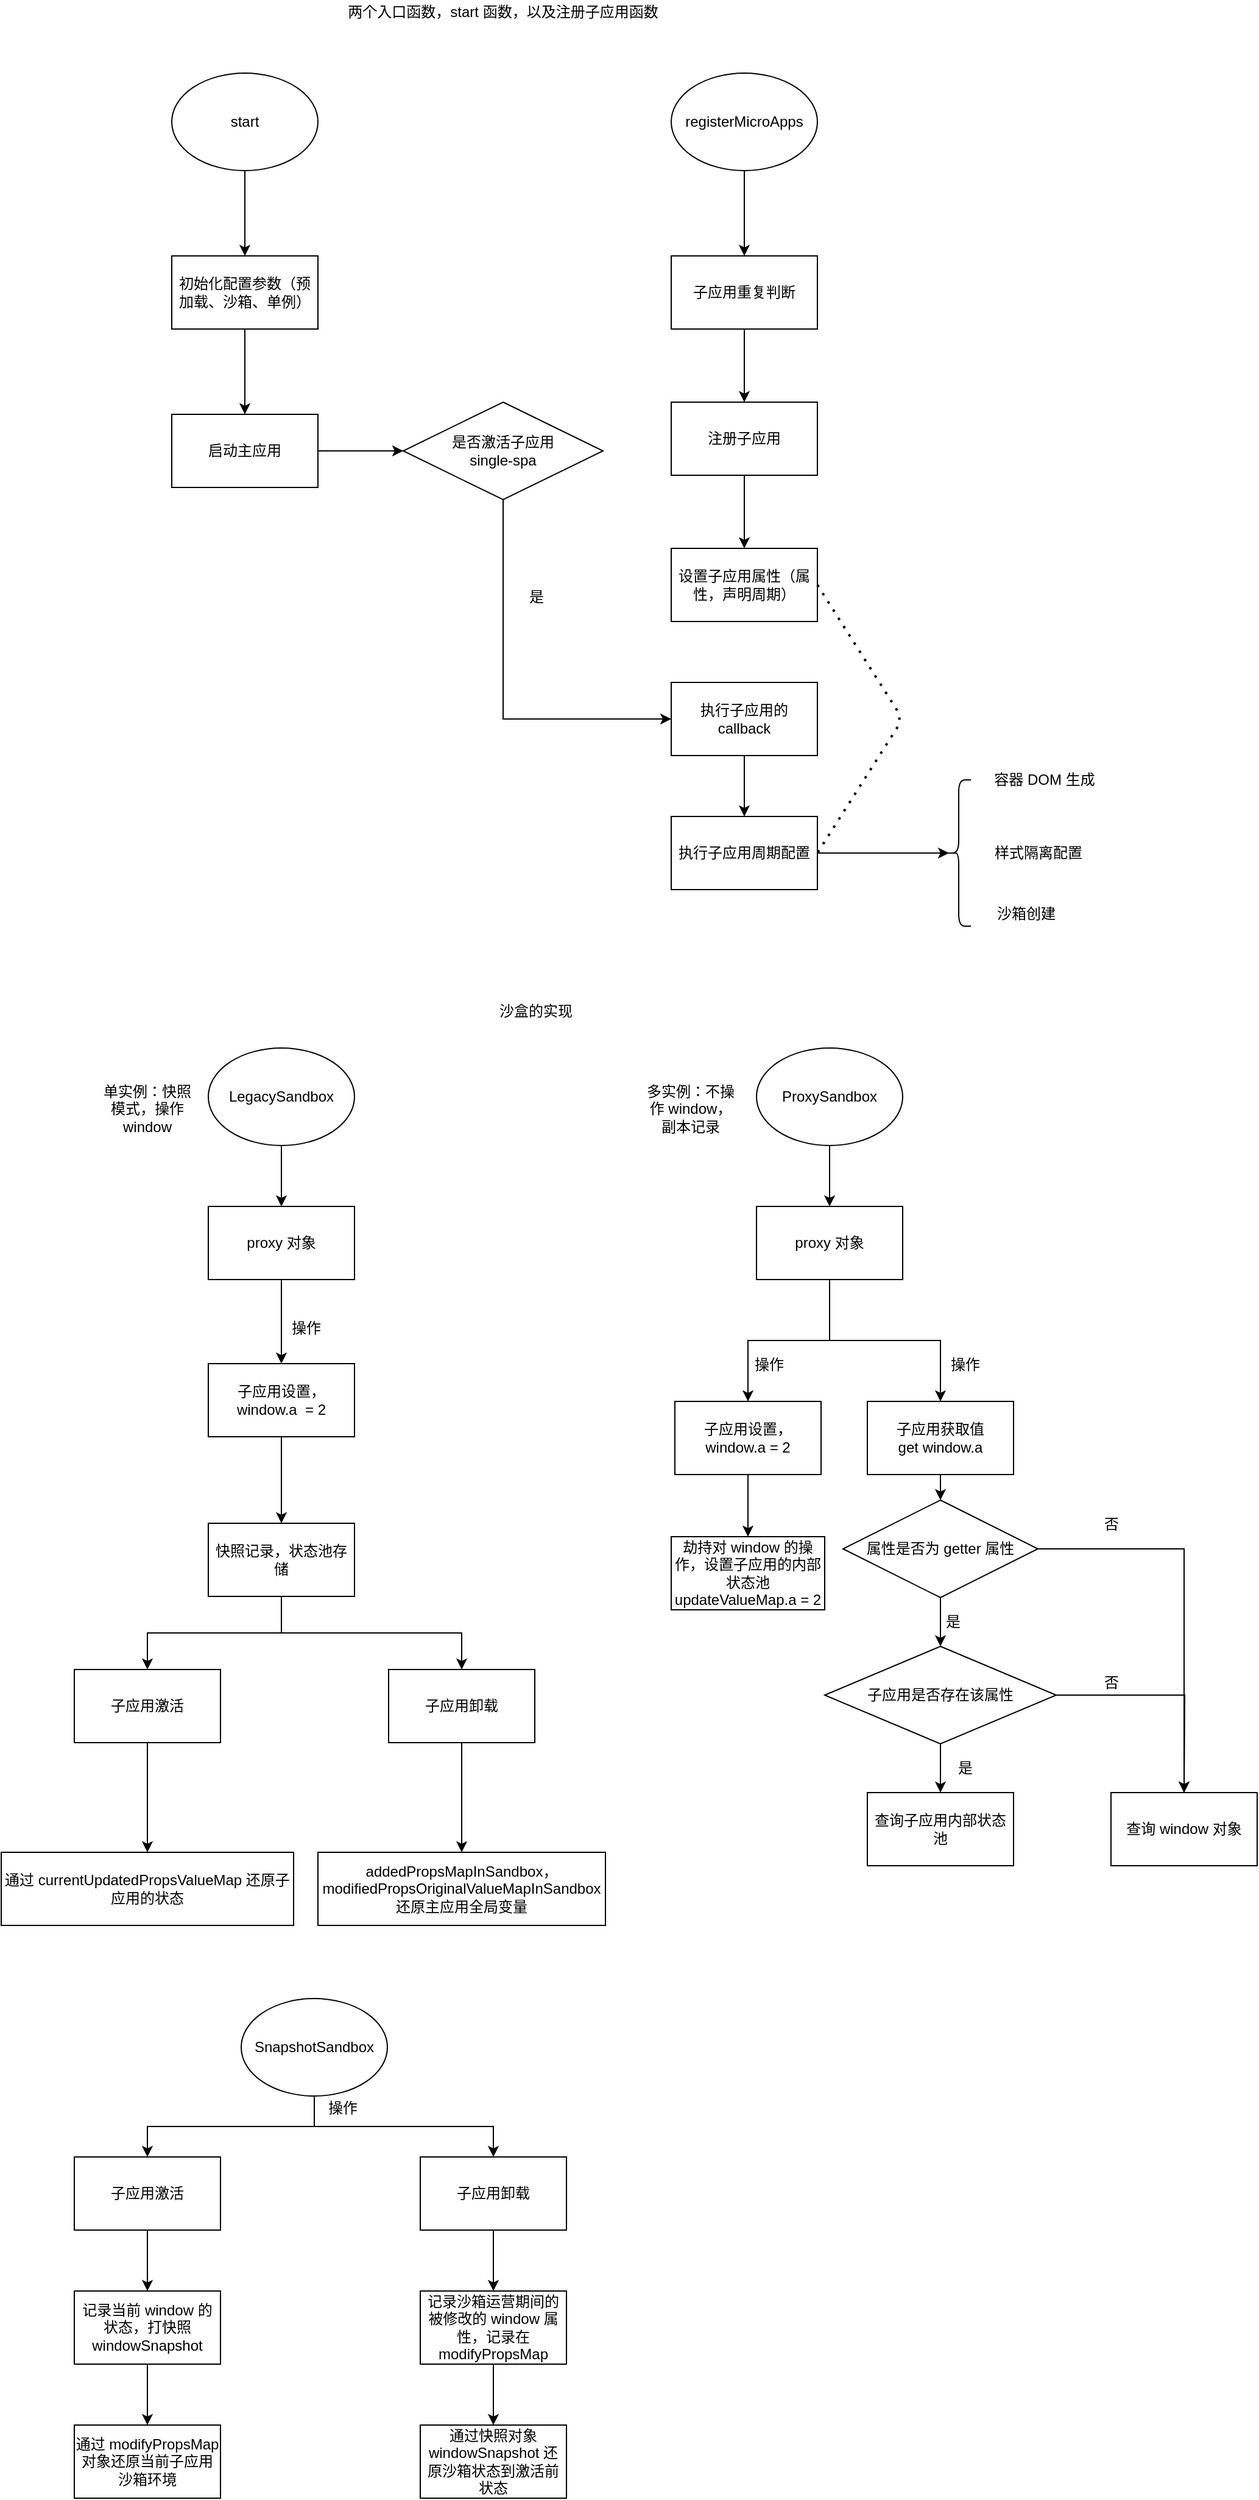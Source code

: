 <mxfile version="13.11.0" type="github">
  <diagram id="gCQoyacJChci58RxBrDn" name="Page-1">
    <mxGraphModel dx="2200" dy="867" grid="1" gridSize="10" guides="1" tooltips="1" connect="1" arrows="1" fold="1" page="1" pageScale="1" pageWidth="827" pageHeight="1169" math="0" shadow="0">
      <root>
        <mxCell id="0" />
        <mxCell id="1" parent="0" />
        <mxCell id="BjMoMa6c4h5XeE3X_5X_-3" style="edgeStyle=orthogonalEdgeStyle;rounded=0;orthogonalLoop=1;jettySize=auto;html=1;exitX=0.5;exitY=1;exitDx=0;exitDy=0;entryX=0.5;entryY=0;entryDx=0;entryDy=0;" edge="1" parent="1" source="BjMoMa6c4h5XeE3X_5X_-1" target="BjMoMa6c4h5XeE3X_5X_-2">
          <mxGeometry relative="1" as="geometry" />
        </mxCell>
        <mxCell id="BjMoMa6c4h5XeE3X_5X_-1" value="start" style="ellipse;whiteSpace=wrap;html=1;" vertex="1" parent="1">
          <mxGeometry x="100" y="110" width="120" height="80" as="geometry" />
        </mxCell>
        <mxCell id="BjMoMa6c4h5XeE3X_5X_-5" style="edgeStyle=orthogonalEdgeStyle;rounded=0;orthogonalLoop=1;jettySize=auto;html=1;exitX=0.5;exitY=1;exitDx=0;exitDy=0;" edge="1" parent="1" source="BjMoMa6c4h5XeE3X_5X_-2" target="BjMoMa6c4h5XeE3X_5X_-4">
          <mxGeometry relative="1" as="geometry" />
        </mxCell>
        <mxCell id="BjMoMa6c4h5XeE3X_5X_-2" value="初始化配置参数（预加载、沙箱、单例）" style="rounded=0;whiteSpace=wrap;html=1;" vertex="1" parent="1">
          <mxGeometry x="100" y="260" width="120" height="60" as="geometry" />
        </mxCell>
        <mxCell id="BjMoMa6c4h5XeE3X_5X_-7" style="edgeStyle=orthogonalEdgeStyle;rounded=0;orthogonalLoop=1;jettySize=auto;html=1;" edge="1" parent="1" source="BjMoMa6c4h5XeE3X_5X_-4" target="BjMoMa6c4h5XeE3X_5X_-6">
          <mxGeometry relative="1" as="geometry" />
        </mxCell>
        <mxCell id="BjMoMa6c4h5XeE3X_5X_-4" value="启动主应用" style="rounded=0;whiteSpace=wrap;html=1;" vertex="1" parent="1">
          <mxGeometry x="100" y="390" width="120" height="60" as="geometry" />
        </mxCell>
        <mxCell id="BjMoMa6c4h5XeE3X_5X_-19" style="edgeStyle=orthogonalEdgeStyle;rounded=0;orthogonalLoop=1;jettySize=auto;html=1;exitX=0.5;exitY=1;exitDx=0;exitDy=0;entryX=0;entryY=0.5;entryDx=0;entryDy=0;" edge="1" parent="1" source="BjMoMa6c4h5XeE3X_5X_-6" target="BjMoMa6c4h5XeE3X_5X_-15">
          <mxGeometry relative="1" as="geometry" />
        </mxCell>
        <mxCell id="BjMoMa6c4h5XeE3X_5X_-6" value="是否激活子应用&lt;br&gt;single-spa" style="rhombus;whiteSpace=wrap;html=1;" vertex="1" parent="1">
          <mxGeometry x="290" y="380" width="164" height="80" as="geometry" />
        </mxCell>
        <mxCell id="BjMoMa6c4h5XeE3X_5X_-10" style="edgeStyle=orthogonalEdgeStyle;rounded=0;orthogonalLoop=1;jettySize=auto;html=1;exitX=0.5;exitY=1;exitDx=0;exitDy=0;" edge="1" parent="1" source="BjMoMa6c4h5XeE3X_5X_-8" target="BjMoMa6c4h5XeE3X_5X_-9">
          <mxGeometry relative="1" as="geometry" />
        </mxCell>
        <mxCell id="BjMoMa6c4h5XeE3X_5X_-8" value="registerMicroApps" style="ellipse;whiteSpace=wrap;html=1;" vertex="1" parent="1">
          <mxGeometry x="510" y="110" width="120" height="80" as="geometry" />
        </mxCell>
        <mxCell id="BjMoMa6c4h5XeE3X_5X_-12" style="edgeStyle=orthogonalEdgeStyle;rounded=0;orthogonalLoop=1;jettySize=auto;html=1;exitX=0.5;exitY=1;exitDx=0;exitDy=0;" edge="1" parent="1" source="BjMoMa6c4h5XeE3X_5X_-9" target="BjMoMa6c4h5XeE3X_5X_-11">
          <mxGeometry relative="1" as="geometry" />
        </mxCell>
        <mxCell id="BjMoMa6c4h5XeE3X_5X_-9" value="子应用重复判断" style="rounded=0;whiteSpace=wrap;html=1;" vertex="1" parent="1">
          <mxGeometry x="510" y="260" width="120" height="60" as="geometry" />
        </mxCell>
        <mxCell id="BjMoMa6c4h5XeE3X_5X_-14" style="edgeStyle=orthogonalEdgeStyle;rounded=0;orthogonalLoop=1;jettySize=auto;html=1;exitX=0.5;exitY=1;exitDx=0;exitDy=0;entryX=0.5;entryY=0;entryDx=0;entryDy=0;" edge="1" parent="1" source="BjMoMa6c4h5XeE3X_5X_-11" target="BjMoMa6c4h5XeE3X_5X_-13">
          <mxGeometry relative="1" as="geometry" />
        </mxCell>
        <mxCell id="BjMoMa6c4h5XeE3X_5X_-11" value="注册子应用" style="rounded=0;whiteSpace=wrap;html=1;" vertex="1" parent="1">
          <mxGeometry x="510" y="380" width="120" height="60" as="geometry" />
        </mxCell>
        <mxCell id="BjMoMa6c4h5XeE3X_5X_-13" value="设置子应用属性（属性，声明周期）" style="rounded=0;whiteSpace=wrap;html=1;" vertex="1" parent="1">
          <mxGeometry x="510" y="500" width="120" height="60" as="geometry" />
        </mxCell>
        <mxCell id="BjMoMa6c4h5XeE3X_5X_-22" style="edgeStyle=orthogonalEdgeStyle;rounded=0;orthogonalLoop=1;jettySize=auto;html=1;exitX=0.5;exitY=1;exitDx=0;exitDy=0;" edge="1" parent="1" source="BjMoMa6c4h5XeE3X_5X_-15" target="BjMoMa6c4h5XeE3X_5X_-21">
          <mxGeometry relative="1" as="geometry" />
        </mxCell>
        <mxCell id="BjMoMa6c4h5XeE3X_5X_-15" value="执行子应用的 callback" style="rounded=0;whiteSpace=wrap;html=1;" vertex="1" parent="1">
          <mxGeometry x="510" y="610" width="120" height="60" as="geometry" />
        </mxCell>
        <mxCell id="BjMoMa6c4h5XeE3X_5X_-20" value="是" style="text;html=1;align=center;verticalAlign=middle;resizable=0;points=[];autosize=1;" vertex="1" parent="1">
          <mxGeometry x="384" y="530" width="30" height="20" as="geometry" />
        </mxCell>
        <mxCell id="BjMoMa6c4h5XeE3X_5X_-74" style="edgeStyle=orthogonalEdgeStyle;rounded=0;orthogonalLoop=1;jettySize=auto;html=1;exitX=1;exitY=0.5;exitDx=0;exitDy=0;entryX=0.1;entryY=0.5;entryDx=0;entryDy=0;entryPerimeter=0;" edge="1" parent="1" source="BjMoMa6c4h5XeE3X_5X_-21" target="BjMoMa6c4h5XeE3X_5X_-72">
          <mxGeometry relative="1" as="geometry" />
        </mxCell>
        <mxCell id="BjMoMa6c4h5XeE3X_5X_-21" value="执行子应用周期配置" style="rounded=0;whiteSpace=wrap;html=1;" vertex="1" parent="1">
          <mxGeometry x="510" y="720" width="120" height="60" as="geometry" />
        </mxCell>
        <mxCell id="BjMoMa6c4h5XeE3X_5X_-23" value="" style="endArrow=none;dashed=1;html=1;dashPattern=1 3;strokeWidth=2;exitX=1;exitY=0.5;exitDx=0;exitDy=0;entryX=1;entryY=0.5;entryDx=0;entryDy=0;" edge="1" parent="1" source="BjMoMa6c4h5XeE3X_5X_-13" target="BjMoMa6c4h5XeE3X_5X_-21">
          <mxGeometry width="50" height="50" relative="1" as="geometry">
            <mxPoint x="710" y="560" as="sourcePoint" />
            <mxPoint x="760" y="510" as="targetPoint" />
            <Array as="points">
              <mxPoint x="700" y="640" />
            </Array>
          </mxGeometry>
        </mxCell>
        <mxCell id="BjMoMa6c4h5XeE3X_5X_-24" value="两个入口函数，start 函数，以及注册子应用函数" style="text;html=1;strokeColor=none;fillColor=none;align=center;verticalAlign=middle;whiteSpace=wrap;rounded=0;" vertex="1" parent="1">
          <mxGeometry x="207" y="50" width="330" height="20" as="geometry" />
        </mxCell>
        <mxCell id="BjMoMa6c4h5XeE3X_5X_-25" value="沙盒的实现" style="text;html=1;strokeColor=none;fillColor=none;align=center;verticalAlign=middle;whiteSpace=wrap;rounded=0;" vertex="1" parent="1">
          <mxGeometry x="234" y="870" width="330" height="20" as="geometry" />
        </mxCell>
        <mxCell id="BjMoMa6c4h5XeE3X_5X_-31" style="edgeStyle=orthogonalEdgeStyle;rounded=0;orthogonalLoop=1;jettySize=auto;html=1;exitX=0.5;exitY=1;exitDx=0;exitDy=0;entryX=0.5;entryY=0;entryDx=0;entryDy=0;" edge="1" parent="1" source="BjMoMa6c4h5XeE3X_5X_-26" target="BjMoMa6c4h5XeE3X_5X_-28">
          <mxGeometry relative="1" as="geometry" />
        </mxCell>
        <mxCell id="BjMoMa6c4h5XeE3X_5X_-26" value="LegacySandbox" style="ellipse;whiteSpace=wrap;html=1;" vertex="1" parent="1">
          <mxGeometry x="130" y="910" width="120" height="80" as="geometry" />
        </mxCell>
        <mxCell id="BjMoMa6c4h5XeE3X_5X_-27" value="单实例：快照模式，操作 window" style="text;html=1;strokeColor=none;fillColor=none;align=center;verticalAlign=middle;whiteSpace=wrap;rounded=0;" vertex="1" parent="1">
          <mxGeometry x="40" y="950" width="80" height="20" as="geometry" />
        </mxCell>
        <mxCell id="BjMoMa6c4h5XeE3X_5X_-32" style="edgeStyle=orthogonalEdgeStyle;rounded=0;orthogonalLoop=1;jettySize=auto;html=1;exitX=0.5;exitY=1;exitDx=0;exitDy=0;entryX=0.5;entryY=0;entryDx=0;entryDy=0;" edge="1" parent="1" source="BjMoMa6c4h5XeE3X_5X_-28" target="BjMoMa6c4h5XeE3X_5X_-29">
          <mxGeometry relative="1" as="geometry" />
        </mxCell>
        <mxCell id="BjMoMa6c4h5XeE3X_5X_-28" value="proxy 对象" style="rounded=0;whiteSpace=wrap;html=1;" vertex="1" parent="1">
          <mxGeometry x="130" y="1040" width="120" height="60" as="geometry" />
        </mxCell>
        <mxCell id="BjMoMa6c4h5XeE3X_5X_-33" style="edgeStyle=orthogonalEdgeStyle;rounded=0;orthogonalLoop=1;jettySize=auto;html=1;exitX=0.5;exitY=1;exitDx=0;exitDy=0;" edge="1" parent="1" source="BjMoMa6c4h5XeE3X_5X_-29" target="BjMoMa6c4h5XeE3X_5X_-30">
          <mxGeometry relative="1" as="geometry" />
        </mxCell>
        <mxCell id="BjMoMa6c4h5XeE3X_5X_-29" value="子应用设置，window.a&amp;nbsp; = 2" style="rounded=0;whiteSpace=wrap;html=1;" vertex="1" parent="1">
          <mxGeometry x="130" y="1169" width="120" height="60" as="geometry" />
        </mxCell>
        <mxCell id="BjMoMa6c4h5XeE3X_5X_-36" style="edgeStyle=orthogonalEdgeStyle;rounded=0;orthogonalLoop=1;jettySize=auto;html=1;exitX=0.5;exitY=1;exitDx=0;exitDy=0;entryX=0.5;entryY=0;entryDx=0;entryDy=0;" edge="1" parent="1" source="BjMoMa6c4h5XeE3X_5X_-30" target="BjMoMa6c4h5XeE3X_5X_-34">
          <mxGeometry relative="1" as="geometry" />
        </mxCell>
        <mxCell id="BjMoMa6c4h5XeE3X_5X_-37" style="edgeStyle=orthogonalEdgeStyle;rounded=0;orthogonalLoop=1;jettySize=auto;html=1;exitX=0.5;exitY=1;exitDx=0;exitDy=0;" edge="1" parent="1" source="BjMoMa6c4h5XeE3X_5X_-30" target="BjMoMa6c4h5XeE3X_5X_-35">
          <mxGeometry relative="1" as="geometry" />
        </mxCell>
        <mxCell id="BjMoMa6c4h5XeE3X_5X_-30" value="快照记录，状态池存储" style="rounded=0;whiteSpace=wrap;html=1;" vertex="1" parent="1">
          <mxGeometry x="130" y="1300" width="120" height="60" as="geometry" />
        </mxCell>
        <mxCell id="BjMoMa6c4h5XeE3X_5X_-40" style="edgeStyle=orthogonalEdgeStyle;rounded=0;orthogonalLoop=1;jettySize=auto;html=1;exitX=0.5;exitY=1;exitDx=0;exitDy=0;" edge="1" parent="1" source="BjMoMa6c4h5XeE3X_5X_-34" target="BjMoMa6c4h5XeE3X_5X_-38">
          <mxGeometry relative="1" as="geometry" />
        </mxCell>
        <mxCell id="BjMoMa6c4h5XeE3X_5X_-34" value="子应用激活" style="rounded=0;whiteSpace=wrap;html=1;" vertex="1" parent="1">
          <mxGeometry x="20" y="1420" width="120" height="60" as="geometry" />
        </mxCell>
        <mxCell id="BjMoMa6c4h5XeE3X_5X_-41" style="edgeStyle=orthogonalEdgeStyle;rounded=0;orthogonalLoop=1;jettySize=auto;html=1;exitX=0.5;exitY=1;exitDx=0;exitDy=0;" edge="1" parent="1" source="BjMoMa6c4h5XeE3X_5X_-35" target="BjMoMa6c4h5XeE3X_5X_-39">
          <mxGeometry relative="1" as="geometry" />
        </mxCell>
        <mxCell id="BjMoMa6c4h5XeE3X_5X_-35" value="子应用卸载" style="rounded=0;whiteSpace=wrap;html=1;" vertex="1" parent="1">
          <mxGeometry x="278" y="1420" width="120" height="60" as="geometry" />
        </mxCell>
        <mxCell id="BjMoMa6c4h5XeE3X_5X_-38" value="通过&amp;nbsp;currentUpdatedPropsValueMap 还原子应用的状态" style="rounded=0;whiteSpace=wrap;html=1;" vertex="1" parent="1">
          <mxGeometry x="-40" y="1570" width="240" height="60" as="geometry" />
        </mxCell>
        <mxCell id="BjMoMa6c4h5XeE3X_5X_-39" value="addedPropsMapInSandbox，modifiedPropsOriginalValueMapInSandbox 还原主应用全局变量" style="rounded=0;whiteSpace=wrap;html=1;" vertex="1" parent="1">
          <mxGeometry x="220" y="1570" width="236" height="60" as="geometry" />
        </mxCell>
        <mxCell id="BjMoMa6c4h5XeE3X_5X_-46" style="edgeStyle=orthogonalEdgeStyle;rounded=0;orthogonalLoop=1;jettySize=auto;html=1;exitX=0.5;exitY=1;exitDx=0;exitDy=0;" edge="1" parent="1" source="BjMoMa6c4h5XeE3X_5X_-42" target="BjMoMa6c4h5XeE3X_5X_-45">
          <mxGeometry relative="1" as="geometry" />
        </mxCell>
        <mxCell id="BjMoMa6c4h5XeE3X_5X_-42" value="ProxySandbox" style="ellipse;whiteSpace=wrap;html=1;" vertex="1" parent="1">
          <mxGeometry x="580" y="910" width="120" height="80" as="geometry" />
        </mxCell>
        <mxCell id="BjMoMa6c4h5XeE3X_5X_-43" value="多实例：不操作 window，副本记录" style="text;html=1;strokeColor=none;fillColor=none;align=center;verticalAlign=middle;whiteSpace=wrap;rounded=0;" vertex="1" parent="1">
          <mxGeometry x="488" y="950" width="76" height="20" as="geometry" />
        </mxCell>
        <mxCell id="BjMoMa6c4h5XeE3X_5X_-44" value="操作" style="text;html=1;align=center;verticalAlign=middle;resizable=0;points=[];autosize=1;" vertex="1" parent="1">
          <mxGeometry x="190" y="1130" width="40" height="20" as="geometry" />
        </mxCell>
        <mxCell id="BjMoMa6c4h5XeE3X_5X_-64" style="edgeStyle=orthogonalEdgeStyle;rounded=0;orthogonalLoop=1;jettySize=auto;html=1;exitX=0.5;exitY=1;exitDx=0;exitDy=0;entryX=0.5;entryY=0;entryDx=0;entryDy=0;" edge="1" parent="1" source="BjMoMa6c4h5XeE3X_5X_-45" target="BjMoMa6c4h5XeE3X_5X_-49">
          <mxGeometry relative="1" as="geometry" />
        </mxCell>
        <mxCell id="BjMoMa6c4h5XeE3X_5X_-65" style="edgeStyle=orthogonalEdgeStyle;rounded=0;orthogonalLoop=1;jettySize=auto;html=1;exitX=0.5;exitY=1;exitDx=0;exitDy=0;entryX=0.5;entryY=0;entryDx=0;entryDy=0;" edge="1" parent="1" source="BjMoMa6c4h5XeE3X_5X_-45" target="BjMoMa6c4h5XeE3X_5X_-47">
          <mxGeometry relative="1" as="geometry" />
        </mxCell>
        <mxCell id="BjMoMa6c4h5XeE3X_5X_-45" value="proxy 对象" style="rounded=0;whiteSpace=wrap;html=1;" vertex="1" parent="1">
          <mxGeometry x="580" y="1040" width="120" height="60" as="geometry" />
        </mxCell>
        <mxCell id="BjMoMa6c4h5XeE3X_5X_-66" style="edgeStyle=orthogonalEdgeStyle;rounded=0;orthogonalLoop=1;jettySize=auto;html=1;exitX=0.5;exitY=1;exitDx=0;exitDy=0;" edge="1" parent="1" source="BjMoMa6c4h5XeE3X_5X_-47" target="BjMoMa6c4h5XeE3X_5X_-48">
          <mxGeometry relative="1" as="geometry" />
        </mxCell>
        <mxCell id="BjMoMa6c4h5XeE3X_5X_-47" value="子应用设置，window.a = 2" style="rounded=0;whiteSpace=wrap;html=1;" vertex="1" parent="1">
          <mxGeometry x="513" y="1200" width="120" height="60" as="geometry" />
        </mxCell>
        <mxCell id="BjMoMa6c4h5XeE3X_5X_-48" value="劫持对 window 的操作，设置子应用的内部状态池 updateValueMap.a = 2" style="rounded=0;whiteSpace=wrap;html=1;" vertex="1" parent="1">
          <mxGeometry x="510" y="1311" width="126" height="60" as="geometry" />
        </mxCell>
        <mxCell id="BjMoMa6c4h5XeE3X_5X_-54" style="edgeStyle=orthogonalEdgeStyle;rounded=0;orthogonalLoop=1;jettySize=auto;html=1;exitX=0.5;exitY=1;exitDx=0;exitDy=0;" edge="1" parent="1" source="BjMoMa6c4h5XeE3X_5X_-49" target="BjMoMa6c4h5XeE3X_5X_-51">
          <mxGeometry relative="1" as="geometry" />
        </mxCell>
        <mxCell id="BjMoMa6c4h5XeE3X_5X_-49" value="子应用获取值&lt;br&gt;get window.a" style="rounded=0;whiteSpace=wrap;html=1;" vertex="1" parent="1">
          <mxGeometry x="671" y="1200" width="120" height="60" as="geometry" />
        </mxCell>
        <mxCell id="BjMoMa6c4h5XeE3X_5X_-50" value="查询子应用内部状态池" style="rounded=0;whiteSpace=wrap;html=1;" vertex="1" parent="1">
          <mxGeometry x="671" y="1521" width="120" height="60" as="geometry" />
        </mxCell>
        <mxCell id="BjMoMa6c4h5XeE3X_5X_-55" style="edgeStyle=orthogonalEdgeStyle;rounded=0;orthogonalLoop=1;jettySize=auto;html=1;exitX=1;exitY=0.5;exitDx=0;exitDy=0;entryX=0.5;entryY=0;entryDx=0;entryDy=0;" edge="1" parent="1" source="BjMoMa6c4h5XeE3X_5X_-51" target="BjMoMa6c4h5XeE3X_5X_-52">
          <mxGeometry relative="1" as="geometry" />
        </mxCell>
        <mxCell id="BjMoMa6c4h5XeE3X_5X_-57" style="edgeStyle=orthogonalEdgeStyle;rounded=0;orthogonalLoop=1;jettySize=auto;html=1;exitX=0.5;exitY=1;exitDx=0;exitDy=0;" edge="1" parent="1" source="BjMoMa6c4h5XeE3X_5X_-51" target="BjMoMa6c4h5XeE3X_5X_-53">
          <mxGeometry relative="1" as="geometry" />
        </mxCell>
        <mxCell id="BjMoMa6c4h5XeE3X_5X_-51" value="属性是否为 getter 属性" style="rhombus;whiteSpace=wrap;html=1;" vertex="1" parent="1">
          <mxGeometry x="651" y="1281" width="160" height="80" as="geometry" />
        </mxCell>
        <mxCell id="BjMoMa6c4h5XeE3X_5X_-52" value="查询 window 对象" style="rounded=0;whiteSpace=wrap;html=1;" vertex="1" parent="1">
          <mxGeometry x="871" y="1521" width="120" height="60" as="geometry" />
        </mxCell>
        <mxCell id="BjMoMa6c4h5XeE3X_5X_-59" style="edgeStyle=orthogonalEdgeStyle;rounded=0;orthogonalLoop=1;jettySize=auto;html=1;exitX=0.5;exitY=1;exitDx=0;exitDy=0;entryX=0.5;entryY=0;entryDx=0;entryDy=0;" edge="1" parent="1" source="BjMoMa6c4h5XeE3X_5X_-53" target="BjMoMa6c4h5XeE3X_5X_-50">
          <mxGeometry relative="1" as="geometry" />
        </mxCell>
        <mxCell id="BjMoMa6c4h5XeE3X_5X_-61" style="edgeStyle=orthogonalEdgeStyle;rounded=0;orthogonalLoop=1;jettySize=auto;html=1;exitX=1;exitY=0.5;exitDx=0;exitDy=0;" edge="1" parent="1" source="BjMoMa6c4h5XeE3X_5X_-53">
          <mxGeometry relative="1" as="geometry">
            <mxPoint x="931" y="1521" as="targetPoint" />
          </mxGeometry>
        </mxCell>
        <mxCell id="BjMoMa6c4h5XeE3X_5X_-53" value="子应用是否存在该属性" style="rhombus;whiteSpace=wrap;html=1;" vertex="1" parent="1">
          <mxGeometry x="636" y="1401" width="190" height="80" as="geometry" />
        </mxCell>
        <mxCell id="BjMoMa6c4h5XeE3X_5X_-56" value="否" style="text;html=1;align=center;verticalAlign=middle;resizable=0;points=[];autosize=1;" vertex="1" parent="1">
          <mxGeometry x="856" y="1291" width="30" height="20" as="geometry" />
        </mxCell>
        <mxCell id="BjMoMa6c4h5XeE3X_5X_-58" value="是" style="text;html=1;align=center;verticalAlign=middle;resizable=0;points=[];autosize=1;" vertex="1" parent="1">
          <mxGeometry x="726" y="1371" width="30" height="20" as="geometry" />
        </mxCell>
        <mxCell id="BjMoMa6c4h5XeE3X_5X_-60" value="是" style="text;html=1;align=center;verticalAlign=middle;resizable=0;points=[];autosize=1;" vertex="1" parent="1">
          <mxGeometry x="736" y="1491" width="30" height="20" as="geometry" />
        </mxCell>
        <mxCell id="BjMoMa6c4h5XeE3X_5X_-62" value="否" style="text;html=1;align=center;verticalAlign=middle;resizable=0;points=[];autosize=1;" vertex="1" parent="1">
          <mxGeometry x="856" y="1421" width="30" height="20" as="geometry" />
        </mxCell>
        <mxCell id="BjMoMa6c4h5XeE3X_5X_-67" value="操作" style="text;html=1;align=center;verticalAlign=middle;resizable=0;points=[];autosize=1;" vertex="1" parent="1">
          <mxGeometry x="570" y="1160" width="40" height="20" as="geometry" />
        </mxCell>
        <mxCell id="BjMoMa6c4h5XeE3X_5X_-68" value="操作" style="text;html=1;align=center;verticalAlign=middle;resizable=0;points=[];autosize=1;" vertex="1" parent="1">
          <mxGeometry x="731" y="1160" width="40" height="20" as="geometry" />
        </mxCell>
        <mxCell id="BjMoMa6c4h5XeE3X_5X_-72" value="" style="shape=curlyBracket;whiteSpace=wrap;html=1;rounded=1;" vertex="1" parent="1">
          <mxGeometry x="736" y="690" width="20" height="120" as="geometry" />
        </mxCell>
        <mxCell id="BjMoMa6c4h5XeE3X_5X_-80" value="容器 DOM 生成" style="text;html=1;align=center;verticalAlign=middle;resizable=0;points=[];autosize=1;" vertex="1" parent="1">
          <mxGeometry x="766" y="680" width="100" height="20" as="geometry" />
        </mxCell>
        <mxCell id="BjMoMa6c4h5XeE3X_5X_-81" value="样式隔离配置" style="text;html=1;align=center;verticalAlign=middle;resizable=0;points=[];autosize=1;" vertex="1" parent="1">
          <mxGeometry x="766" y="740" width="90" height="20" as="geometry" />
        </mxCell>
        <mxCell id="BjMoMa6c4h5XeE3X_5X_-82" value="沙箱创建" style="text;html=1;align=center;verticalAlign=middle;resizable=0;points=[];autosize=1;" vertex="1" parent="1">
          <mxGeometry x="771" y="790" width="60" height="20" as="geometry" />
        </mxCell>
        <mxCell id="BjMoMa6c4h5XeE3X_5X_-90" style="edgeStyle=orthogonalEdgeStyle;rounded=0;orthogonalLoop=1;jettySize=auto;html=1;exitX=0.5;exitY=1;exitDx=0;exitDy=0;" edge="1" parent="1" source="BjMoMa6c4h5XeE3X_5X_-84" target="BjMoMa6c4h5XeE3X_5X_-85">
          <mxGeometry relative="1" as="geometry" />
        </mxCell>
        <mxCell id="BjMoMa6c4h5XeE3X_5X_-96" style="edgeStyle=orthogonalEdgeStyle;rounded=0;orthogonalLoop=1;jettySize=auto;html=1;exitX=0.5;exitY=1;exitDx=0;exitDy=0;entryX=0.5;entryY=0;entryDx=0;entryDy=0;" edge="1" parent="1" source="BjMoMa6c4h5XeE3X_5X_-84" target="BjMoMa6c4h5XeE3X_5X_-91">
          <mxGeometry relative="1" as="geometry" />
        </mxCell>
        <mxCell id="BjMoMa6c4h5XeE3X_5X_-84" value="SnapshotSandbox" style="ellipse;whiteSpace=wrap;html=1;" vertex="1" parent="1">
          <mxGeometry x="157" y="1690" width="120" height="80" as="geometry" />
        </mxCell>
        <mxCell id="BjMoMa6c4h5XeE3X_5X_-88" style="edgeStyle=orthogonalEdgeStyle;rounded=0;orthogonalLoop=1;jettySize=auto;html=1;exitX=0.5;exitY=1;exitDx=0;exitDy=0;entryX=0.5;entryY=0;entryDx=0;entryDy=0;" edge="1" parent="1" source="BjMoMa6c4h5XeE3X_5X_-85" target="BjMoMa6c4h5XeE3X_5X_-86">
          <mxGeometry relative="1" as="geometry" />
        </mxCell>
        <mxCell id="BjMoMa6c4h5XeE3X_5X_-85" value="子应用激活" style="rounded=0;whiteSpace=wrap;html=1;" vertex="1" parent="1">
          <mxGeometry x="20" y="1820" width="120" height="60" as="geometry" />
        </mxCell>
        <mxCell id="BjMoMa6c4h5XeE3X_5X_-89" style="edgeStyle=orthogonalEdgeStyle;rounded=0;orthogonalLoop=1;jettySize=auto;html=1;exitX=0.5;exitY=1;exitDx=0;exitDy=0;" edge="1" parent="1" source="BjMoMa6c4h5XeE3X_5X_-86" target="BjMoMa6c4h5XeE3X_5X_-87">
          <mxGeometry relative="1" as="geometry" />
        </mxCell>
        <mxCell id="BjMoMa6c4h5XeE3X_5X_-86" value="记录当前 window 的状态，打快照 windowSnapshot" style="rounded=0;whiteSpace=wrap;html=1;" vertex="1" parent="1">
          <mxGeometry x="20" y="1930" width="120" height="60" as="geometry" />
        </mxCell>
        <mxCell id="BjMoMa6c4h5XeE3X_5X_-87" value="通过 modifyPropsMap 对象还原当前子应用沙箱环境" style="rounded=0;whiteSpace=wrap;html=1;" vertex="1" parent="1">
          <mxGeometry x="20" y="2040" width="120" height="60" as="geometry" />
        </mxCell>
        <mxCell id="BjMoMa6c4h5XeE3X_5X_-94" style="edgeStyle=orthogonalEdgeStyle;rounded=0;orthogonalLoop=1;jettySize=auto;html=1;exitX=0.5;exitY=1;exitDx=0;exitDy=0;entryX=0.5;entryY=0;entryDx=0;entryDy=0;" edge="1" parent="1" source="BjMoMa6c4h5XeE3X_5X_-91" target="BjMoMa6c4h5XeE3X_5X_-92">
          <mxGeometry relative="1" as="geometry" />
        </mxCell>
        <mxCell id="BjMoMa6c4h5XeE3X_5X_-91" value="子应用卸载" style="rounded=0;whiteSpace=wrap;html=1;" vertex="1" parent="1">
          <mxGeometry x="304" y="1820" width="120" height="60" as="geometry" />
        </mxCell>
        <mxCell id="BjMoMa6c4h5XeE3X_5X_-95" style="edgeStyle=orthogonalEdgeStyle;rounded=0;orthogonalLoop=1;jettySize=auto;html=1;exitX=0.5;exitY=1;exitDx=0;exitDy=0;" edge="1" parent="1" source="BjMoMa6c4h5XeE3X_5X_-92" target="BjMoMa6c4h5XeE3X_5X_-93">
          <mxGeometry relative="1" as="geometry" />
        </mxCell>
        <mxCell id="BjMoMa6c4h5XeE3X_5X_-92" value="记录沙箱运营期间的被修改的 window 属性，记录在 modifyPropsMap" style="rounded=0;whiteSpace=wrap;html=1;" vertex="1" parent="1">
          <mxGeometry x="304" y="1930" width="120" height="60" as="geometry" />
        </mxCell>
        <mxCell id="BjMoMa6c4h5XeE3X_5X_-93" value="通过快照对象 windowSnapshot 还原沙箱状态到激活前状态" style="rounded=0;whiteSpace=wrap;html=1;" vertex="1" parent="1">
          <mxGeometry x="304" y="2040" width="120" height="60" as="geometry" />
        </mxCell>
        <mxCell id="BjMoMa6c4h5XeE3X_5X_-97" value="操作" style="text;html=1;align=center;verticalAlign=middle;resizable=0;points=[];autosize=1;" vertex="1" parent="1">
          <mxGeometry x="220" y="1770" width="40" height="20" as="geometry" />
        </mxCell>
      </root>
    </mxGraphModel>
  </diagram>
</mxfile>
